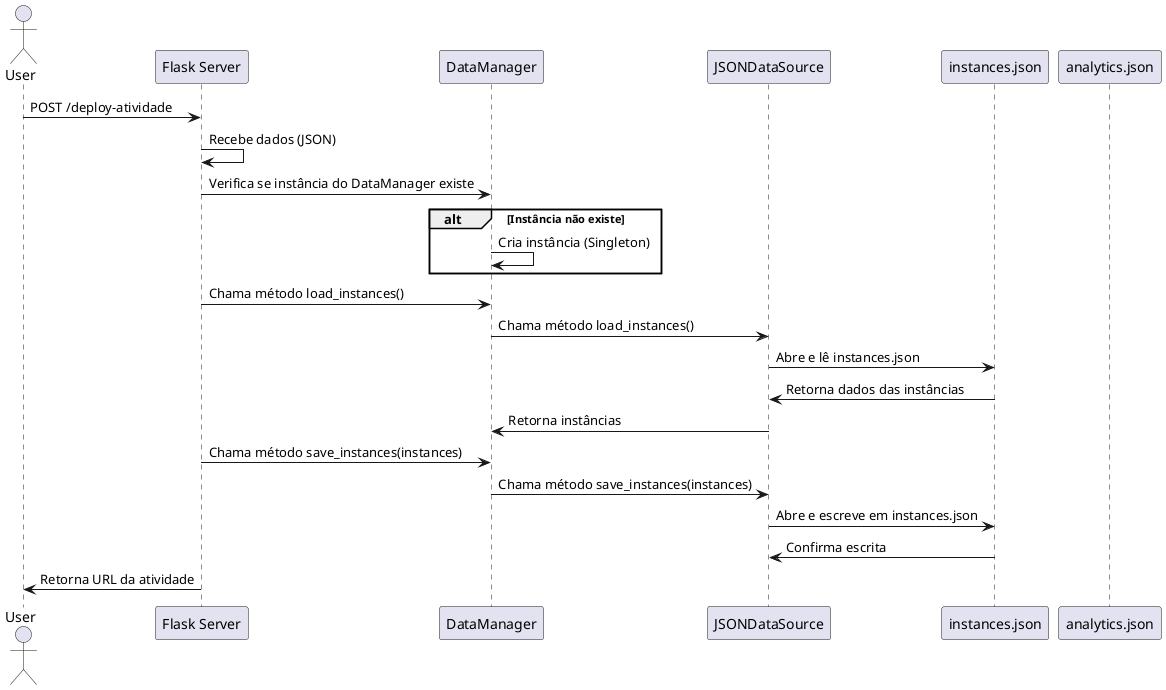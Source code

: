 @startuml

actor User
participant "Flask Server" as Flask
participant "DataManager" as DM
participant "JSONDataSource" as DS
participant "instances.json" as Instances
participant "analytics.json" as Analytics

User -> Flask : POST /deploy-atividade
Flask -> Flask : Recebe dados (JSON)
Flask -> DM : Verifica se instância do DataManager existe
alt Instância não existe
    DM -> DM : Cria instância (Singleton)
end
Flask -> DM : Chama método load_instances()
DM -> DS : Chama método load_instances()
DS -> Instances : Abre e lê instances.json
Instances -> DS : Retorna dados das instâncias
DS -> DM : Retorna instâncias
Flask -> DM : Chama método save_instances(instances)
DM -> DS : Chama método save_instances(instances)
DS -> Instances : Abre e escreve em instances.json
Instances -> DS : Confirma escrita
Flask -> User : Retorna URL da atividade

@enduml
